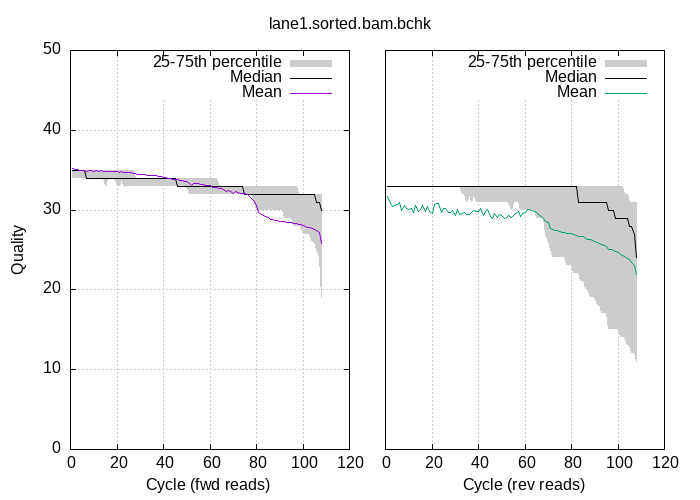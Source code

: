 
            set terminal png size 700,500 truecolor
            set output "data/lane1-plots/quals2.png"
            set grid xtics ytics y2tics back lc rgb "#cccccc"
            set multiplot
             set rmargin 0; set lmargin 0; set tmargin 0; set bmargin 0; set origin 0.1,0.1; set size 0.4,0.8
            set yrange [0:50]
            set ylabel "Quality"
            set xlabel "Cycle (fwd reads)"
            plot '-' using 1:2:3 with filledcurve lt 1 lc rgb "#cccccc" t '25-75th percentile' , '-' using 1:2 with lines lc rgb "#000000" t 'Median', '-' using 1:2 with lines lt 1 t 'Mean'
        1	34	35
2	34	35
3	34	35
4	34	35
5	34	35
6	34	35
7	34	35
8	34	35
9	34	35
10	34	35
11	34	35
12	34	35
13	34	35
14	34	35
15	33	35
16	34	35
17	34	35
18	34	35
19	34	35
20	33	35
21	33	35
22	34	35
23	33	35
24	33	35
25	33	35
26	33	35
27	33	35
28	33	34
29	33	34
30	33	34
31	33	34
32	33	34
33	33	34
34	33	34
35	33	34
36	33	34
37	33	34
38	33	34
39	33	34
40	33	34
41	33	34
42	33	34
43	33	34
44	33	34
45	33	34
46	33	34
47	33	34
48	33	34
49	33	34
50	33	34
51	32	34
52	32	34
53	32	34
54	32	34
55	32	34
56	32	34
57	32	34
58	32	34
59	32	34
60	32	34
61	32	34
62	32	34
63	32	34
64	32	33
65	32	33
66	32	33
67	32	33
68	32	33
69	32	33
70	32	33
71	32	33
72	32	33
73	32	33
74	32	33
75	32	33
76	32	33
77	32	33
78	32	33
79	31	33
80	30	33
81	30	33
82	30	33
83	30	33
84	30	33
85	30	33
86	30	33
87	30	33
88	30	33
89	30	33
90	30	33
91	30	33
92	29	33
93	29	33
94	29	33
95	29	33
96	28	33
97	28	33
98	28	32
99	28	32
100	27	32
101	27	32
102	27	32
103	27	32
104	26	32
105	26	32
106	25	32
107	24	32
108	19	32
end
1	35
2	35
3	35
4	35
5	35
6	35
7	34
8	34
9	34
10	34
11	34
12	34
13	34
14	34
15	34
16	34
17	34
18	34
19	34
20	34
21	34
22	34
23	34
24	34
25	34
26	34
27	34
28	34
29	34
30	34
31	34
32	34
33	34
34	34
35	34
36	34
37	34
38	34
39	34
40	34
41	34
42	34
43	34
44	34
45	34
46	33
47	33
48	33
49	33
50	33
51	33
52	33
53	33
54	33
55	33
56	33
57	33
58	33
59	33
60	33
61	33
62	33
63	33
64	33
65	33
66	33
67	33
68	33
69	33
70	33
71	33
72	33
73	33
74	33
75	32
76	32
77	32
78	32
79	32
80	32
81	32
82	32
83	32
84	32
85	32
86	32
87	32
88	32
89	32
90	32
91	32
92	32
93	32
94	32
95	32
96	32
97	32
98	32
99	32
100	32
101	32
102	32
103	32
104	32
105	32
106	31
107	31
108	30
end
1	35.26
2	35.11
3	35.03
4	34.94
5	34.96
6	35.00
7	34.89
8	34.94
9	34.97
10	34.86
11	34.95
12	34.85
13	34.95
14	34.89
15	34.79
16	34.88
17	34.87
18	34.85
19	34.86
20	34.78
21	34.75
22	34.82
23	34.74
24	34.69
25	34.69
26	34.65
27	34.61
28	34.59
29	34.52
30	34.49
31	34.48
32	34.46
33	34.37
34	34.32
35	34.30
36	34.29
37	34.28
38	34.24
39	34.17
40	34.13
41	34.07
42	34.00
43	33.99
44	33.87
45	33.89
46	33.81
47	33.69
48	33.69
49	33.63
50	33.54
51	33.32
52	33.14
53	33.32
54	33.28
55	33.28
56	33.19
57	33.20
58	33.14
59	33.03
60	33.03
61	32.83
62	32.84
63	32.79
64	32.65
65	32.73
66	32.58
67	32.32
68	32.41
69	32.31
70	32.14
71	32.36
72	32.26
73	32.05
74	32.11
75	32.06
76	31.91
77	31.73
78	31.45
79	31.03
80	30.63
81	29.66
82	29.39
83	29.29
84	29.19
85	29.11
86	28.80
87	28.76
88	28.73
89	28.69
90	28.60
91	28.60
92	28.57
93	28.50
94	28.44
95	28.43
96	28.36
97	28.29
98	28.22
99	28.14
100	28.04
101	27.90
102	27.82
103	27.76
104	27.72
105	27.63
106	27.40
107	27.19
108	25.81
end

                set origin 0.55,0.1
                set size 0.4,0.8
                unset ytics
                set y2tics mirror
                set yrange [0:50]
                unset ylabel
                set xlabel "Cycle (rev reads)"
                set label "lane1.sorted.bam.bchk" at screen 0.5,0.95 center noenhanced
                plot '-' using 1:2:3 with filledcurve lt 1 lc rgb "#cccccc" t '25-75th percentile' , '-' using 1:2 with lines lc rgb "#000000" t 'Median', '-' using 1:2 with lines lt 2 t 'Mean'
            1	33	33
2	33	33
3	33	33
4	33	33
5	33	33
6	33	33
7	33	33
8	33	33
9	33	33
10	33	33
11	33	33
12	33	33
13	33	33
14	33	33
15	33	33
16	33	33
17	33	33
18	33	33
19	33	33
20	33	33
21	33	33
22	33	33
23	33	33
24	33	33
25	33	33
26	33	33
27	33	33
28	33	33
29	33	33
30	33	33
31	33	33
32	33	33
33	32	33
34	32	33
35	31	33
36	32	33
37	31	33
38	32	33
39	31	33
40	31	33
41	31	33
42	31	33
43	31	33
44	31	33
45	31	33
46	31	33
47	31	33
48	31	33
49	31	33
50	31	33
51	31	33
52	31	33
53	31	33
54	30	33
55	31	33
56	31	33
57	31	33
58	30	33
59	30	33
60	30	33
61	30	33
62	30	33
63	30	33
64	30	33
65	29	33
66	29	33
67	29	33
68	29	33
69	27	33
70	26	33
71	25	33
72	24	33
73	24	33
74	24	33
75	24	33
76	24	33
77	24	33
78	23	33
79	23	33
80	23	33
81	22	33
82	22	33
83	22	33
84	21	33
85	21	33
86	20	33
87	20	33
88	19	33
89	19	33
90	19	33
91	18	33
92	18	33
93	17	33
94	17	33
95	17	33
96	15	33
97	15	33
98	15	33
99	15	33
100	15	33
101	14	33
102	14	33
103	14	32
104	13	32
105	13	31
106	12	31
107	12	31
108	11	31
end
1	33
2	33
3	33
4	33
5	33
6	33
7	33
8	33
9	33
10	33
11	33
12	33
13	33
14	33
15	33
16	33
17	33
18	33
19	33
20	33
21	33
22	33
23	33
24	33
25	33
26	33
27	33
28	33
29	33
30	33
31	33
32	33
33	33
34	33
35	33
36	33
37	33
38	33
39	33
40	33
41	33
42	33
43	33
44	33
45	33
46	33
47	33
48	33
49	33
50	33
51	33
52	33
53	33
54	33
55	33
56	33
57	33
58	33
59	33
60	33
61	33
62	33
63	33
64	33
65	33
66	33
67	33
68	33
69	33
70	33
71	33
72	33
73	33
74	33
75	33
76	33
77	33
78	33
79	33
80	33
81	33
82	33
83	31
84	31
85	31
86	31
87	31
88	31
89	31
90	31
91	31
92	31
93	31
94	31
95	31
96	30
97	30
98	30
99	29
100	29
101	29
102	29
103	29
104	29
105	28
106	28
107	27
108	24
end
1	31.75
2	30.77
3	30.44
4	30.57
5	30.70
6	30.97
7	29.93
8	30.62
9	30.17
10	30.13
11	30.19
12	29.64
13	30.58
14	29.83
15	30.11
16	30.62
17	29.84
18	30.45
19	29.81
20	29.58
21	30.71
22	30.86
23	30.78
24	29.68
25	30.18
26	30.25
27	29.74
28	29.65
29	29.98
30	29.29
31	30.11
32	29.44
33	29.53
34	29.70
35	29.44
36	29.44
37	29.65
38	29.98
39	29.79
40	29.82
41	30.15
42	29.37
43	29.80
44	30.08
45	29.18
46	28.95
47	29.54
48	29.08
49	29.47
50	29.34
51	28.98
52	29.04
53	29.34
54	29.09
55	29.28
56	29.63
57	29.85
58	29.20
59	29.63
60	29.75
61	30.05
62	30.04
63	29.95
64	29.88
65	29.69
66	29.41
67	29.19
68	28.95
69	28.63
70	28.45
71	27.66
72	27.56
73	27.47
74	27.39
75	27.32
76	27.23
77	27.17
78	27.11
79	27.03
80	27.01
81	26.88
82	26.84
83	26.74
84	26.69
85	26.63
86	26.38
87	26.34
88	26.26
89	26.16
90	26.08
91	25.88
92	25.76
93	25.67
94	25.53
95	25.42
96	25.12
97	25.01
98	24.92
99	24.82
100	24.70
101	24.40
102	24.32
103	24.20
104	23.96
105	23.85
106	23.45
107	23.05
108	21.87
end
